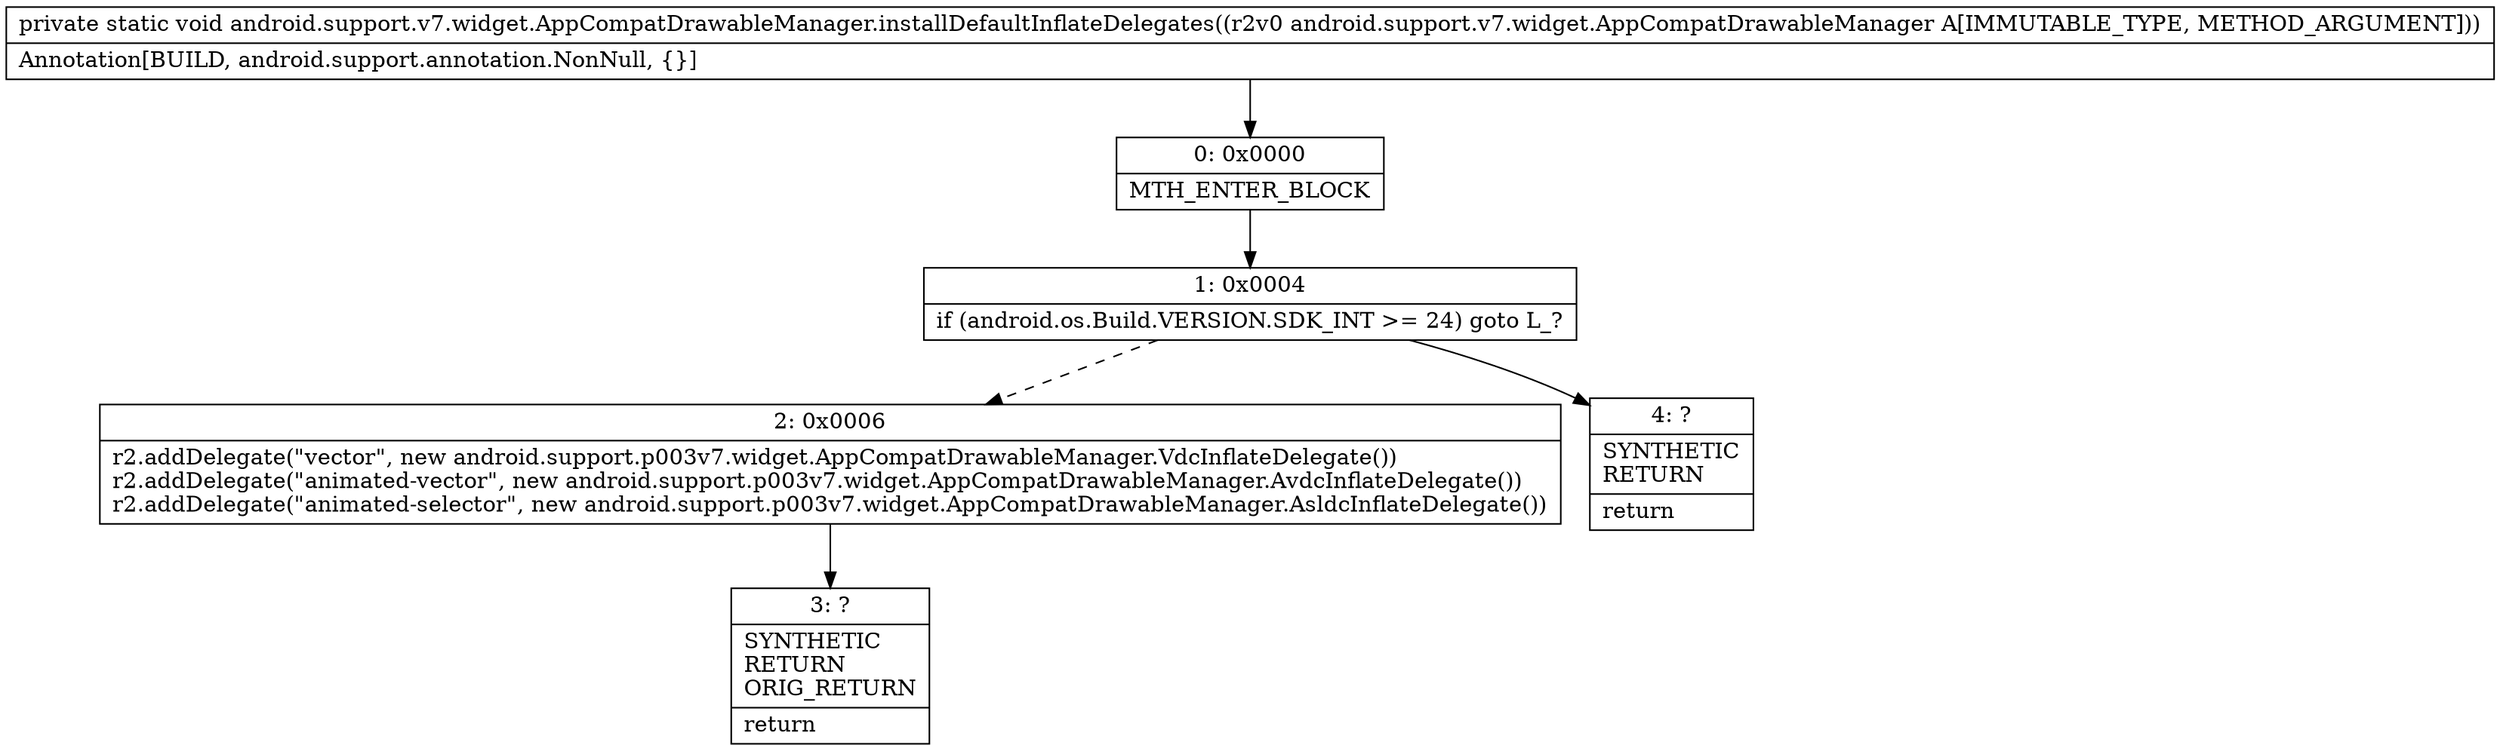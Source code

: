 digraph "CFG forandroid.support.v7.widget.AppCompatDrawableManager.installDefaultInflateDelegates(Landroid\/support\/v7\/widget\/AppCompatDrawableManager;)V" {
Node_0 [shape=record,label="{0\:\ 0x0000|MTH_ENTER_BLOCK\l}"];
Node_1 [shape=record,label="{1\:\ 0x0004|if (android.os.Build.VERSION.SDK_INT \>= 24) goto L_?\l}"];
Node_2 [shape=record,label="{2\:\ 0x0006|r2.addDelegate(\"vector\", new android.support.p003v7.widget.AppCompatDrawableManager.VdcInflateDelegate())\lr2.addDelegate(\"animated\-vector\", new android.support.p003v7.widget.AppCompatDrawableManager.AvdcInflateDelegate())\lr2.addDelegate(\"animated\-selector\", new android.support.p003v7.widget.AppCompatDrawableManager.AsldcInflateDelegate())\l}"];
Node_3 [shape=record,label="{3\:\ ?|SYNTHETIC\lRETURN\lORIG_RETURN\l|return\l}"];
Node_4 [shape=record,label="{4\:\ ?|SYNTHETIC\lRETURN\l|return\l}"];
MethodNode[shape=record,label="{private static void android.support.v7.widget.AppCompatDrawableManager.installDefaultInflateDelegates((r2v0 android.support.v7.widget.AppCompatDrawableManager A[IMMUTABLE_TYPE, METHOD_ARGUMENT]))  | Annotation[BUILD, android.support.annotation.NonNull, \{\}]\l}"];
MethodNode -> Node_0;
Node_0 -> Node_1;
Node_1 -> Node_2[style=dashed];
Node_1 -> Node_4;
Node_2 -> Node_3;
}

